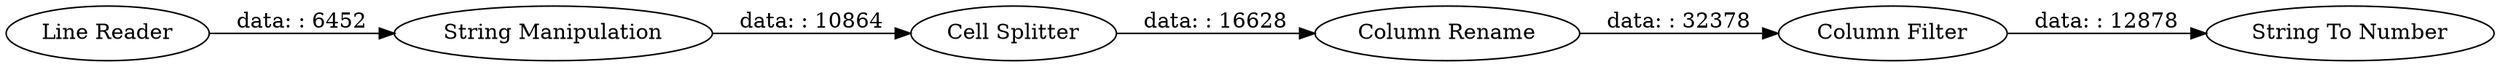 digraph {
	"-8217937250943434925_4" [label="Cell Splitter"]
	"-8217937250943434925_2" [label="Line Reader"]
	"-8217937250943434925_7" [label="String To Number"]
	"-8217937250943434925_8" [label="Column Filter"]
	"-8217937250943434925_5" [label="String Manipulation"]
	"-8217937250943434925_6" [label="Column Rename"]
	"-8217937250943434925_5" -> "-8217937250943434925_4" [label="data: : 10864"]
	"-8217937250943434925_4" -> "-8217937250943434925_6" [label="data: : 16628"]
	"-8217937250943434925_8" -> "-8217937250943434925_7" [label="data: : 12878"]
	"-8217937250943434925_2" -> "-8217937250943434925_5" [label="data: : 6452"]
	"-8217937250943434925_6" -> "-8217937250943434925_8" [label="data: : 32378"]
	rankdir=LR
}
